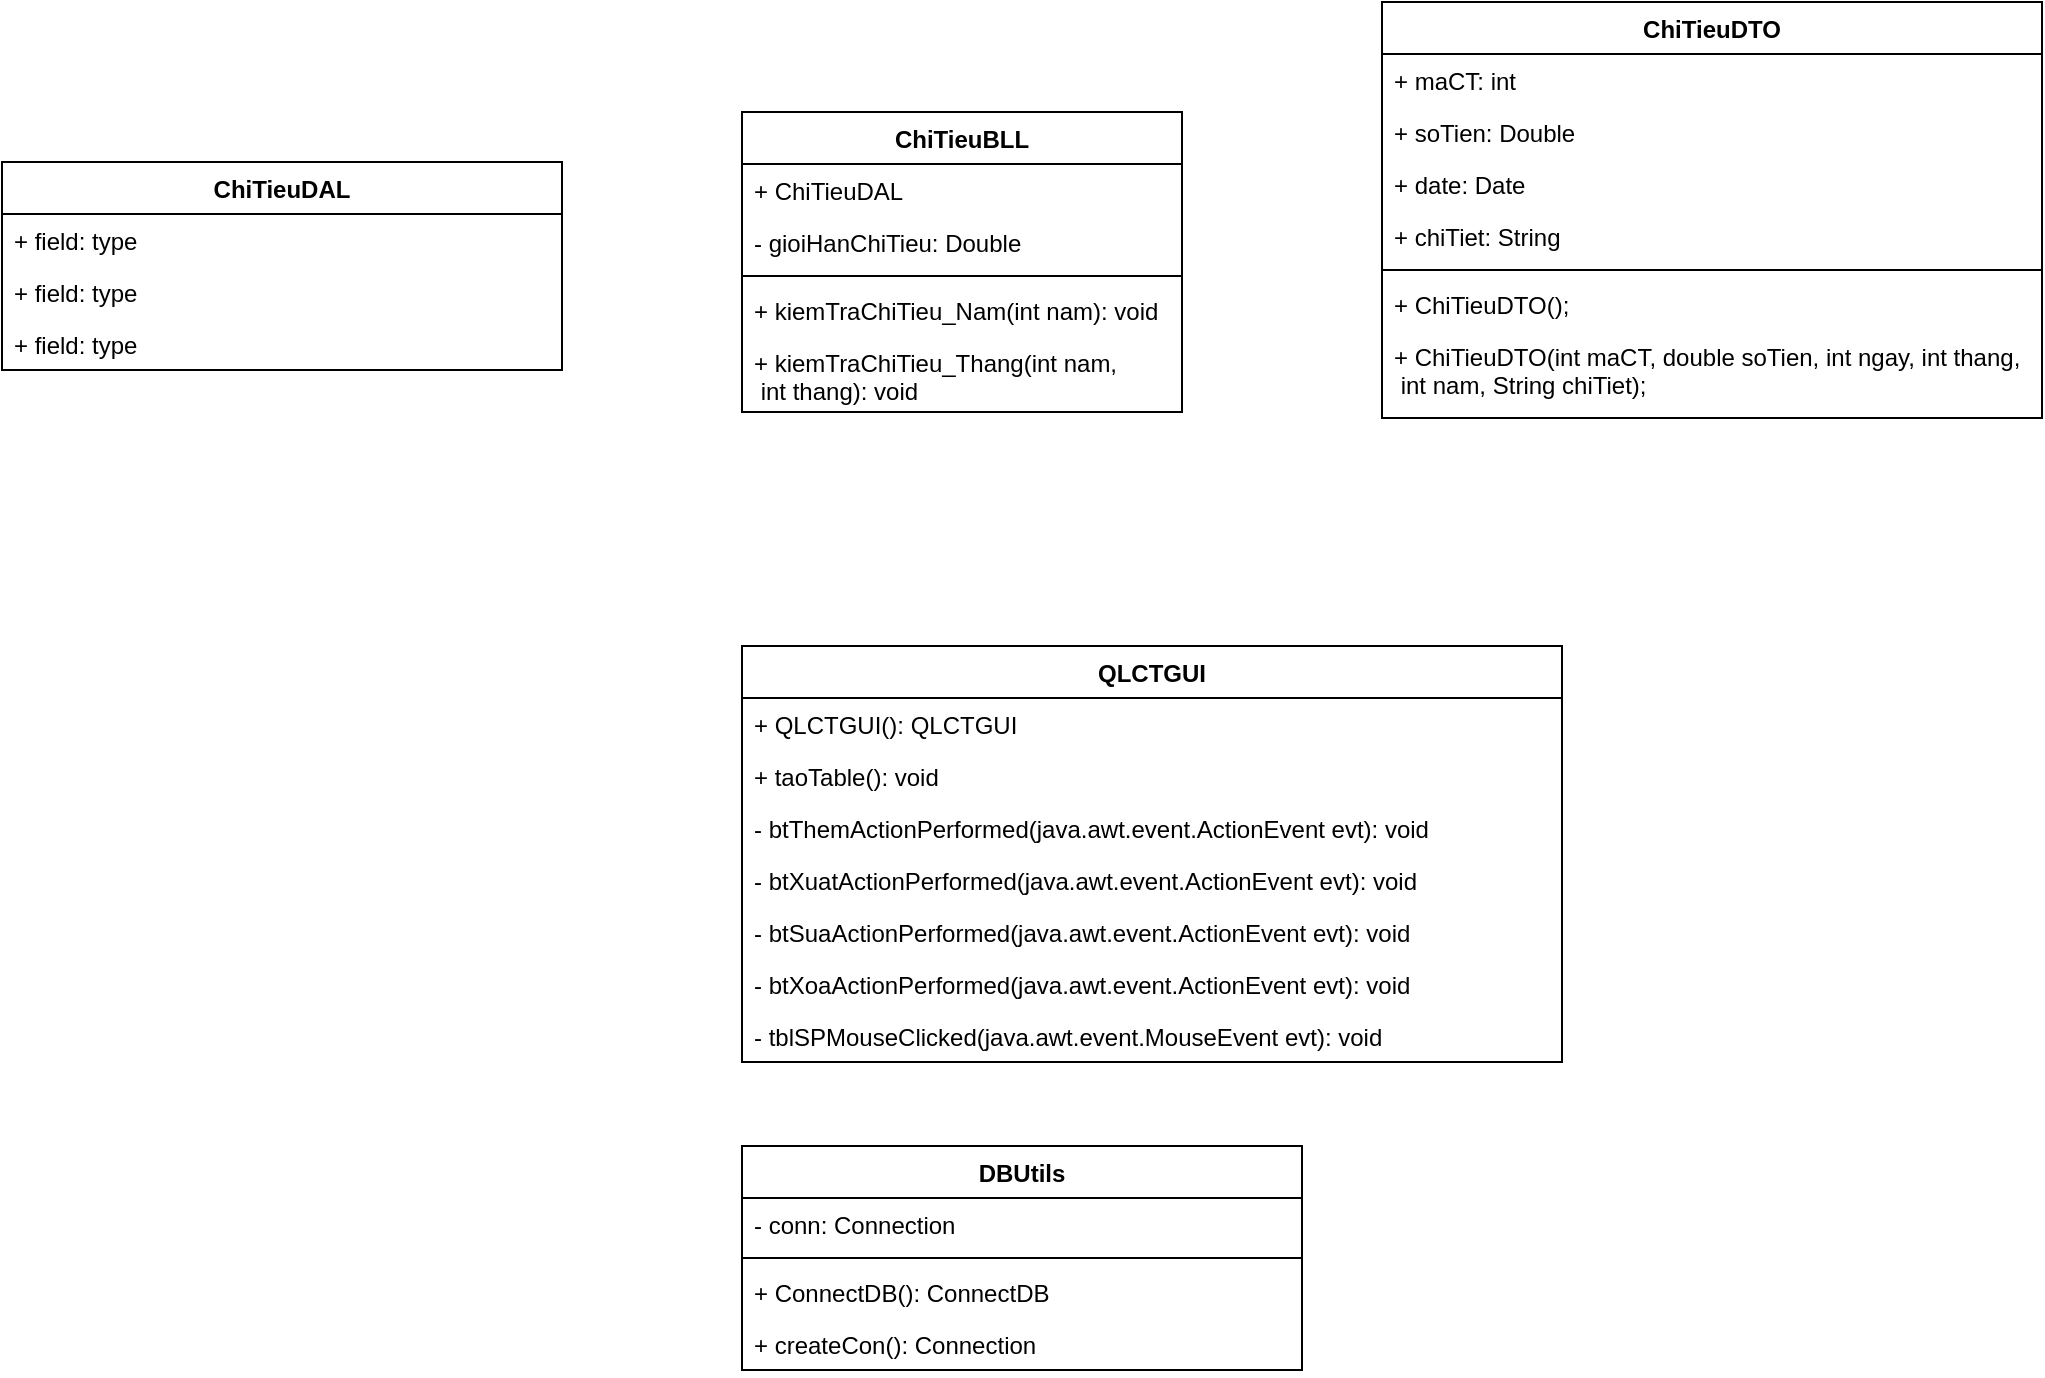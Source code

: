 <mxfile version="14.7.3" type="github">
  <diagram id="E7p46zmwXC4tNXd8jsAR" name="Page-1">
    <mxGraphModel dx="2352" dy="603" grid="1" gridSize="10" guides="1" tooltips="1" connect="1" arrows="1" fold="1" page="1" pageScale="1" pageWidth="850" pageHeight="1100" math="0" shadow="0">
      <root>
        <mxCell id="0" />
        <mxCell id="1" parent="0" />
        <mxCell id="-UzbbC5Cm0HuVs2AoaGU-1" value="ChiTieuDTO" style="swimlane;fontStyle=1;align=center;verticalAlign=top;childLayout=stackLayout;horizontal=1;startSize=26;horizontalStack=0;resizeParent=1;resizeParentMax=0;resizeLast=0;collapsible=1;marginBottom=0;" parent="1" vertex="1">
          <mxGeometry x="390" y="60" width="330" height="208" as="geometry" />
        </mxCell>
        <mxCell id="7xS4dSEuNHX6Ny65K52u-7" value="+ maCT: int" style="text;strokeColor=none;fillColor=none;align=left;verticalAlign=top;spacingLeft=4;spacingRight=4;overflow=hidden;rotatable=0;points=[[0,0.5],[1,0.5]];portConstraint=eastwest;" parent="-UzbbC5Cm0HuVs2AoaGU-1" vertex="1">
          <mxGeometry y="26" width="330" height="26" as="geometry" />
        </mxCell>
        <mxCell id="-UzbbC5Cm0HuVs2AoaGU-2" value="+ soTien: Double" style="text;strokeColor=none;fillColor=none;align=left;verticalAlign=top;spacingLeft=4;spacingRight=4;overflow=hidden;rotatable=0;points=[[0,0.5],[1,0.5]];portConstraint=eastwest;" parent="-UzbbC5Cm0HuVs2AoaGU-1" vertex="1">
          <mxGeometry y="52" width="330" height="26" as="geometry" />
        </mxCell>
        <mxCell id="-UzbbC5Cm0HuVs2AoaGU-5" value="+ date: Date" style="text;strokeColor=none;fillColor=none;align=left;verticalAlign=top;spacingLeft=4;spacingRight=4;overflow=hidden;rotatable=0;points=[[0,0.5],[1,0.5]];portConstraint=eastwest;" parent="-UzbbC5Cm0HuVs2AoaGU-1" vertex="1">
          <mxGeometry y="78" width="330" height="26" as="geometry" />
        </mxCell>
        <mxCell id="aImvH2YiYIwHe-dZgJxx-9" value="+ chiTiet: String" style="text;strokeColor=none;fillColor=none;align=left;verticalAlign=top;spacingLeft=4;spacingRight=4;overflow=hidden;rotatable=0;points=[[0,0.5],[1,0.5]];portConstraint=eastwest;" parent="-UzbbC5Cm0HuVs2AoaGU-1" vertex="1">
          <mxGeometry y="104" width="330" height="26" as="geometry" />
        </mxCell>
        <mxCell id="-UzbbC5Cm0HuVs2AoaGU-3" value="" style="line;strokeWidth=1;fillColor=none;align=left;verticalAlign=middle;spacingTop=-1;spacingLeft=3;spacingRight=3;rotatable=0;labelPosition=right;points=[];portConstraint=eastwest;" parent="-UzbbC5Cm0HuVs2AoaGU-1" vertex="1">
          <mxGeometry y="130" width="330" height="8" as="geometry" />
        </mxCell>
        <mxCell id="aImvH2YiYIwHe-dZgJxx-7" value="+ ChiTieuDTO();" style="text;strokeColor=none;fillColor=none;align=left;verticalAlign=top;spacingLeft=4;spacingRight=4;overflow=hidden;rotatable=0;points=[[0,0.5],[1,0.5]];portConstraint=eastwest;" parent="-UzbbC5Cm0HuVs2AoaGU-1" vertex="1">
          <mxGeometry y="138" width="330" height="26" as="geometry" />
        </mxCell>
        <mxCell id="34Bbni980nFAeHRUJE3C-2" value="+ ChiTieuDTO(int maCT, double soTien, int ngay, int thang,&#xa; int nam, String chiTiet);&#xa;" style="text;strokeColor=none;fillColor=none;align=left;verticalAlign=top;spacingLeft=4;spacingRight=4;overflow=hidden;rotatable=0;points=[[0,0.5],[1,0.5]];portConstraint=eastwest;" parent="-UzbbC5Cm0HuVs2AoaGU-1" vertex="1">
          <mxGeometry y="164" width="330" height="44" as="geometry" />
        </mxCell>
        <mxCell id="-UzbbC5Cm0HuVs2AoaGU-15" value="ChiTieuBLL" style="swimlane;fontStyle=1;align=center;verticalAlign=top;childLayout=stackLayout;horizontal=1;startSize=26;horizontalStack=0;resizeParent=1;resizeParentMax=0;resizeLast=0;collapsible=1;marginBottom=0;" parent="1" vertex="1">
          <mxGeometry x="70" y="115" width="220" height="150" as="geometry" />
        </mxCell>
        <mxCell id="-UzbbC5Cm0HuVs2AoaGU-16" value="+ ChiTieuDAL" style="text;strokeColor=none;fillColor=none;align=left;verticalAlign=top;spacingLeft=4;spacingRight=4;overflow=hidden;rotatable=0;points=[[0,0.5],[1,0.5]];portConstraint=eastwest;" parent="-UzbbC5Cm0HuVs2AoaGU-15" vertex="1">
          <mxGeometry y="26" width="220" height="26" as="geometry" />
        </mxCell>
        <mxCell id="aImvH2YiYIwHe-dZgJxx-5" value="- gioiHanChiTieu: Double" style="text;strokeColor=none;fillColor=none;align=left;verticalAlign=top;spacingLeft=4;spacingRight=4;overflow=hidden;rotatable=0;points=[[0,0.5],[1,0.5]];portConstraint=eastwest;" parent="-UzbbC5Cm0HuVs2AoaGU-15" vertex="1">
          <mxGeometry y="52" width="220" height="26" as="geometry" />
        </mxCell>
        <mxCell id="-UzbbC5Cm0HuVs2AoaGU-17" value="" style="line;strokeWidth=1;fillColor=none;align=left;verticalAlign=middle;spacingTop=-1;spacingLeft=3;spacingRight=3;rotatable=0;labelPosition=right;points=[];portConstraint=eastwest;" parent="-UzbbC5Cm0HuVs2AoaGU-15" vertex="1">
          <mxGeometry y="78" width="220" height="8" as="geometry" />
        </mxCell>
        <mxCell id="7xS4dSEuNHX6Ny65K52u-8" value="+ kiemTraChiTieu_Nam(int nam): void" style="text;strokeColor=none;fillColor=none;align=left;verticalAlign=top;spacingLeft=4;spacingRight=4;overflow=hidden;rotatable=0;points=[[0,0.5],[1,0.5]];portConstraint=eastwest;" parent="-UzbbC5Cm0HuVs2AoaGU-15" vertex="1">
          <mxGeometry y="86" width="220" height="26" as="geometry" />
        </mxCell>
        <mxCell id="7xS4dSEuNHX6Ny65K52u-9" value="+ kiemTraChiTieu_Thang(int nam,&#xa; int thang): void" style="text;strokeColor=none;fillColor=none;align=left;verticalAlign=top;spacingLeft=4;spacingRight=4;overflow=hidden;rotatable=0;points=[[0,0.5],[1,0.5]];portConstraint=eastwest;" parent="-UzbbC5Cm0HuVs2AoaGU-15" vertex="1">
          <mxGeometry y="112" width="220" height="38" as="geometry" />
        </mxCell>
        <mxCell id="M2NKCT_LfHTm3o3uXUaF-5" value="DBUtils" style="swimlane;fontStyle=1;align=center;verticalAlign=top;childLayout=stackLayout;horizontal=1;startSize=26;horizontalStack=0;resizeParent=1;resizeParentMax=0;resizeLast=0;collapsible=1;marginBottom=0;" parent="1" vertex="1">
          <mxGeometry x="70" y="632" width="280" height="112" as="geometry" />
        </mxCell>
        <mxCell id="M2NKCT_LfHTm3o3uXUaF-6" value="- conn: Connection" style="text;strokeColor=none;fillColor=none;align=left;verticalAlign=top;spacingLeft=4;spacingRight=4;overflow=hidden;rotatable=0;points=[[0,0.5],[1,0.5]];portConstraint=eastwest;" parent="M2NKCT_LfHTm3o3uXUaF-5" vertex="1">
          <mxGeometry y="26" width="280" height="26" as="geometry" />
        </mxCell>
        <mxCell id="M2NKCT_LfHTm3o3uXUaF-7" value="" style="line;strokeWidth=1;fillColor=none;align=left;verticalAlign=middle;spacingTop=-1;spacingLeft=3;spacingRight=3;rotatable=0;labelPosition=right;points=[];portConstraint=eastwest;" parent="M2NKCT_LfHTm3o3uXUaF-5" vertex="1">
          <mxGeometry y="52" width="280" height="8" as="geometry" />
        </mxCell>
        <mxCell id="M2NKCT_LfHTm3o3uXUaF-17" value="+ ConnectDB(): ConnectDB" style="text;strokeColor=none;fillColor=none;align=left;verticalAlign=top;spacingLeft=4;spacingRight=4;overflow=hidden;rotatable=0;points=[[0,0.5],[1,0.5]];portConstraint=eastwest;" parent="M2NKCT_LfHTm3o3uXUaF-5" vertex="1">
          <mxGeometry y="60" width="280" height="26" as="geometry" />
        </mxCell>
        <mxCell id="M2NKCT_LfHTm3o3uXUaF-8" value="+ createCon(): Connection" style="text;strokeColor=none;fillColor=none;align=left;verticalAlign=top;spacingLeft=4;spacingRight=4;overflow=hidden;rotatable=0;points=[[0,0.5],[1,0.5]];portConstraint=eastwest;" parent="M2NKCT_LfHTm3o3uXUaF-5" vertex="1">
          <mxGeometry y="86" width="280" height="26" as="geometry" />
        </mxCell>
        <mxCell id="M2NKCT_LfHTm3o3uXUaF-9" value="QLCTGUI" style="swimlane;fontStyle=1;childLayout=stackLayout;horizontal=1;startSize=26;fillColor=none;horizontalStack=0;resizeParent=1;resizeParentMax=0;resizeLast=0;collapsible=1;marginBottom=0;" parent="1" vertex="1">
          <mxGeometry x="70" y="382" width="410" height="208" as="geometry" />
        </mxCell>
        <mxCell id="M2NKCT_LfHTm3o3uXUaF-11" value="+ QLCTGUI(): QLCTGUI" style="text;strokeColor=none;fillColor=none;align=left;verticalAlign=top;spacingLeft=4;spacingRight=4;overflow=hidden;rotatable=0;points=[[0,0.5],[1,0.5]];portConstraint=eastwest;" parent="M2NKCT_LfHTm3o3uXUaF-9" vertex="1">
          <mxGeometry y="26" width="410" height="26" as="geometry" />
        </mxCell>
        <mxCell id="M2NKCT_LfHTm3o3uXUaF-10" value="+ taoTable(): void" style="text;strokeColor=none;fillColor=none;align=left;verticalAlign=top;spacingLeft=4;spacingRight=4;overflow=hidden;rotatable=0;points=[[0,0.5],[1,0.5]];portConstraint=eastwest;" parent="M2NKCT_LfHTm3o3uXUaF-9" vertex="1">
          <mxGeometry y="52" width="410" height="26" as="geometry" />
        </mxCell>
        <mxCell id="M2NKCT_LfHTm3o3uXUaF-12" value="- btThemActionPerformed(java.awt.event.ActionEvent evt): void" style="text;strokeColor=none;fillColor=none;align=left;verticalAlign=top;spacingLeft=4;spacingRight=4;overflow=hidden;rotatable=0;points=[[0,0.5],[1,0.5]];portConstraint=eastwest;" parent="M2NKCT_LfHTm3o3uXUaF-9" vertex="1">
          <mxGeometry y="78" width="410" height="26" as="geometry" />
        </mxCell>
        <mxCell id="M2NKCT_LfHTm3o3uXUaF-15" value="- btXuatActionPerformed(java.awt.event.ActionEvent evt): void" style="text;strokeColor=none;fillColor=none;align=left;verticalAlign=top;spacingLeft=4;spacingRight=4;overflow=hidden;rotatable=0;points=[[0,0.5],[1,0.5]];portConstraint=eastwest;" parent="M2NKCT_LfHTm3o3uXUaF-9" vertex="1">
          <mxGeometry y="104" width="410" height="26" as="geometry" />
        </mxCell>
        <mxCell id="M2NKCT_LfHTm3o3uXUaF-14" value="- btSuaActionPerformed(java.awt.event.ActionEvent evt): void" style="text;strokeColor=none;fillColor=none;align=left;verticalAlign=top;spacingLeft=4;spacingRight=4;overflow=hidden;rotatable=0;points=[[0,0.5],[1,0.5]];portConstraint=eastwest;" parent="M2NKCT_LfHTm3o3uXUaF-9" vertex="1">
          <mxGeometry y="130" width="410" height="26" as="geometry" />
        </mxCell>
        <mxCell id="M2NKCT_LfHTm3o3uXUaF-13" value="- btXoaActionPerformed(java.awt.event.ActionEvent evt): void" style="text;strokeColor=none;fillColor=none;align=left;verticalAlign=top;spacingLeft=4;spacingRight=4;overflow=hidden;rotatable=0;points=[[0,0.5],[1,0.5]];portConstraint=eastwest;" parent="M2NKCT_LfHTm3o3uXUaF-9" vertex="1">
          <mxGeometry y="156" width="410" height="26" as="geometry" />
        </mxCell>
        <mxCell id="M2NKCT_LfHTm3o3uXUaF-16" value="- tblSPMouseClicked(java.awt.event.MouseEvent evt): void" style="text;strokeColor=none;fillColor=none;align=left;verticalAlign=top;spacingLeft=4;spacingRight=4;overflow=hidden;rotatable=0;points=[[0,0.5],[1,0.5]];portConstraint=eastwest;" parent="M2NKCT_LfHTm3o3uXUaF-9" vertex="1">
          <mxGeometry y="182" width="410" height="26" as="geometry" />
        </mxCell>
        <mxCell id="M2NKCT_LfHTm3o3uXUaF-18" value="ChiTieuDAL" style="swimlane;fontStyle=1;childLayout=stackLayout;horizontal=1;startSize=26;fillColor=none;horizontalStack=0;resizeParent=1;resizeParentMax=0;resizeLast=0;collapsible=1;marginBottom=0;" parent="1" vertex="1">
          <mxGeometry x="-300" y="140" width="280" height="104" as="geometry" />
        </mxCell>
        <mxCell id="M2NKCT_LfHTm3o3uXUaF-19" value="+ field: type" style="text;strokeColor=none;fillColor=none;align=left;verticalAlign=top;spacingLeft=4;spacingRight=4;overflow=hidden;rotatable=0;points=[[0,0.5],[1,0.5]];portConstraint=eastwest;" parent="M2NKCT_LfHTm3o3uXUaF-18" vertex="1">
          <mxGeometry y="26" width="280" height="26" as="geometry" />
        </mxCell>
        <mxCell id="M2NKCT_LfHTm3o3uXUaF-20" value="+ field: type" style="text;strokeColor=none;fillColor=none;align=left;verticalAlign=top;spacingLeft=4;spacingRight=4;overflow=hidden;rotatable=0;points=[[0,0.5],[1,0.5]];portConstraint=eastwest;" parent="M2NKCT_LfHTm3o3uXUaF-18" vertex="1">
          <mxGeometry y="52" width="280" height="26" as="geometry" />
        </mxCell>
        <mxCell id="M2NKCT_LfHTm3o3uXUaF-21" value="+ field: type" style="text;strokeColor=none;fillColor=none;align=left;verticalAlign=top;spacingLeft=4;spacingRight=4;overflow=hidden;rotatable=0;points=[[0,0.5],[1,0.5]];portConstraint=eastwest;" parent="M2NKCT_LfHTm3o3uXUaF-18" vertex="1">
          <mxGeometry y="78" width="280" height="26" as="geometry" />
        </mxCell>
      </root>
    </mxGraphModel>
  </diagram>
</mxfile>
